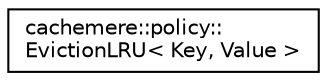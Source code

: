 digraph "Graphical Class Hierarchy"
{
 // LATEX_PDF_SIZE
  edge [fontname="Helvetica",fontsize="10",labelfontname="Helvetica",labelfontsize="10"];
  node [fontname="Helvetica",fontsize="10",shape=record];
  rankdir="LR";
  Node0 [label="cachemere::policy::\lEvictionLRU\< Key, Value \>",height=0.2,width=0.4,color="black", fillcolor="white", style="filled",URL="$classcachemere_1_1policy_1_1EvictionLRU.html",tooltip="Least Recently Used (LRU) eviction policy."];
}
